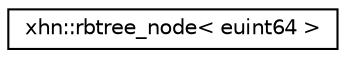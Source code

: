 digraph "Graphical Class Hierarchy"
{
  edge [fontname="Helvetica",fontsize="10",labelfontname="Helvetica",labelfontsize="10"];
  node [fontname="Helvetica",fontsize="10",shape=record];
  rankdir="LR";
  Node1 [label="xhn::rbtree_node\< euint64 \>",height=0.2,width=0.4,color="black", fillcolor="white", style="filled",URL="$classxhn_1_1rbtree__node.html"];
}
